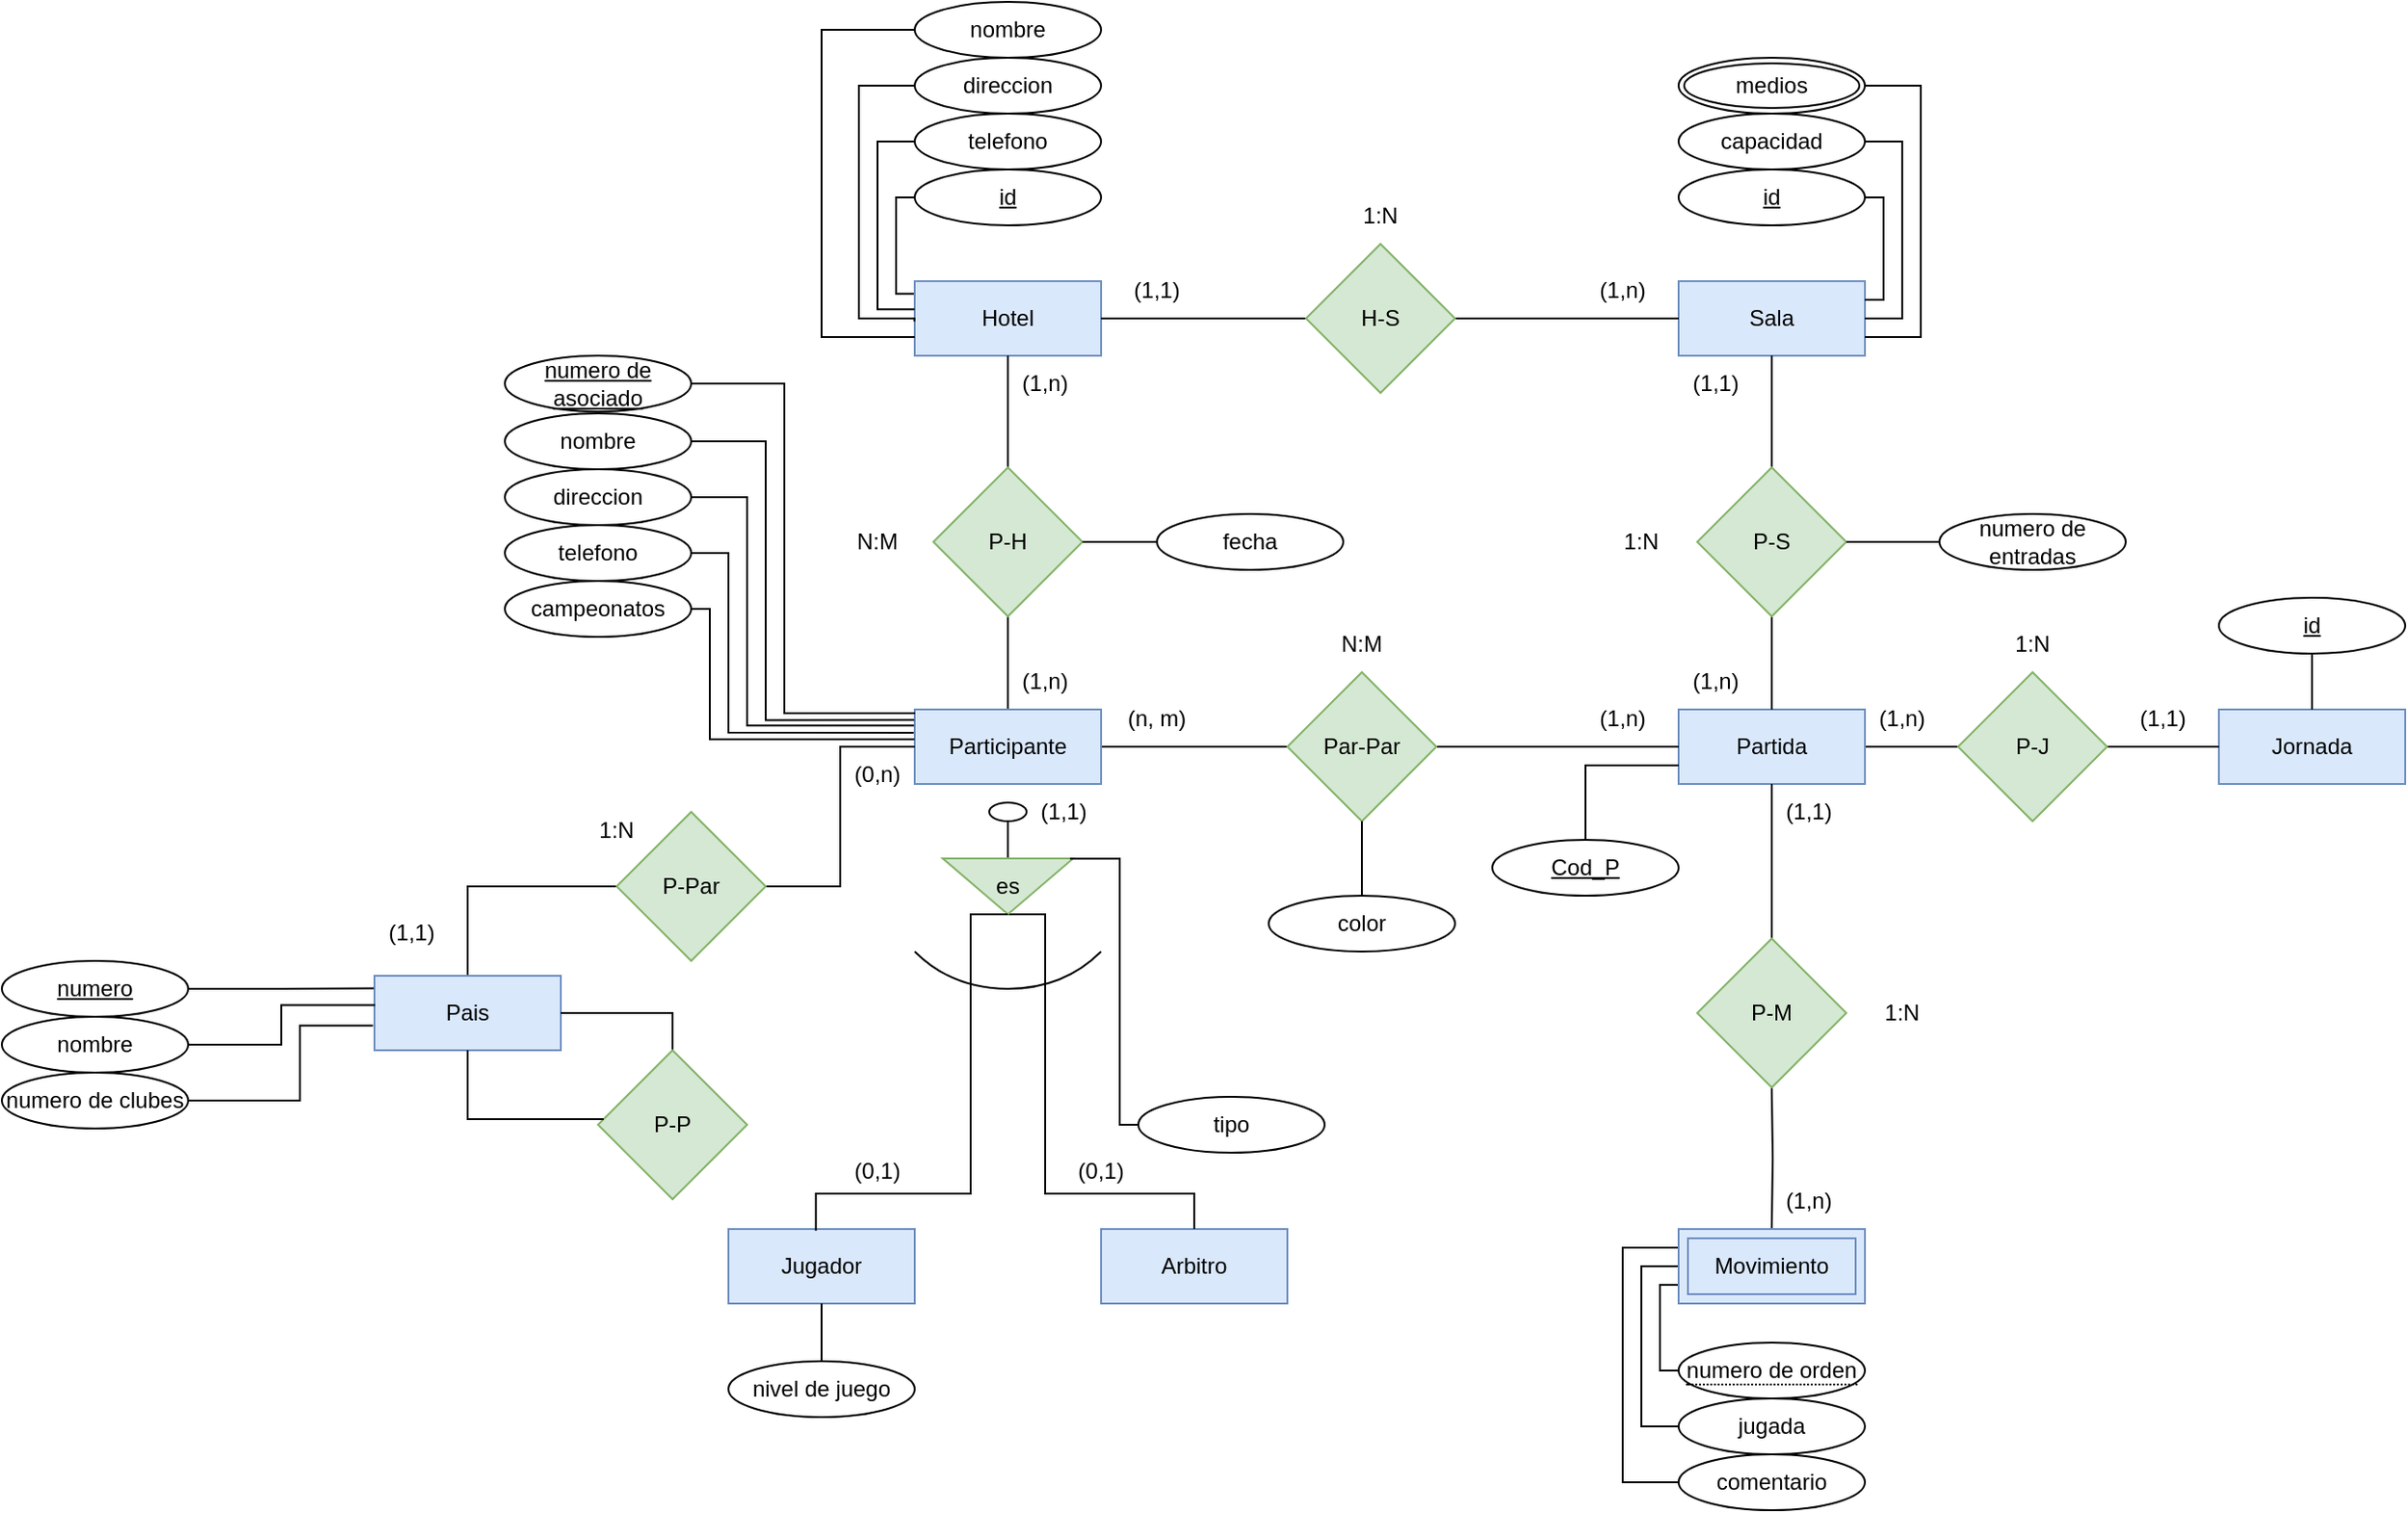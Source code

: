 <mxfile version="22.0.4" type="github">
  <diagram name="Página-1" id="zssnSc5Du6BaKN0DJh9I">
    <mxGraphModel dx="2193" dy="2161" grid="1" gridSize="10" guides="1" tooltips="1" connect="1" arrows="1" fold="1" page="1" pageScale="1" pageWidth="1169" pageHeight="827" math="0" shadow="0">
      <root>
        <mxCell id="0" />
        <mxCell id="1" parent="0" />
        <mxCell id="Udmkfbot07eqab1O8y2G-27" style="edgeStyle=orthogonalEdgeStyle;rounded=0;orthogonalLoop=1;jettySize=auto;html=1;entryX=0.5;entryY=1;entryDx=0;entryDy=0;endArrow=none;endFill=0;" edge="1" parent="1" source="Udmkfbot07eqab1O8y2G-1" target="Udmkfbot07eqab1O8y2G-26">
          <mxGeometry relative="1" as="geometry" />
        </mxCell>
        <mxCell id="Udmkfbot07eqab1O8y2G-30" style="edgeStyle=orthogonalEdgeStyle;rounded=0;orthogonalLoop=1;jettySize=auto;html=1;entryX=0;entryY=0.5;entryDx=0;entryDy=0;endArrow=none;endFill=0;" edge="1" parent="1" source="Udmkfbot07eqab1O8y2G-1" target="Udmkfbot07eqab1O8y2G-29">
          <mxGeometry relative="1" as="geometry" />
        </mxCell>
        <mxCell id="Udmkfbot07eqab1O8y2G-1" value="Participante" style="whiteSpace=wrap;html=1;align=center;fillColor=#dae8fc;strokeColor=#6c8ebf;" vertex="1" parent="1">
          <mxGeometry x="400" y="270" width="100" height="40" as="geometry" />
        </mxCell>
        <mxCell id="Udmkfbot07eqab1O8y2G-2" value="Jugador" style="whiteSpace=wrap;html=1;align=center;fillColor=#dae8fc;strokeColor=#6c8ebf;" vertex="1" parent="1">
          <mxGeometry x="300" y="549" width="100" height="40" as="geometry" />
        </mxCell>
        <mxCell id="Udmkfbot07eqab1O8y2G-3" value="Arbitro" style="whiteSpace=wrap;html=1;align=center;fillColor=#dae8fc;strokeColor=#6c8ebf;" vertex="1" parent="1">
          <mxGeometry x="500" y="549" width="100" height="40" as="geometry" />
        </mxCell>
        <mxCell id="Udmkfbot07eqab1O8y2G-20" style="edgeStyle=orthogonalEdgeStyle;rounded=0;orthogonalLoop=1;jettySize=auto;html=1;entryX=0;entryY=0.5;entryDx=0;entryDy=0;exitX=0.5;exitY=0;exitDx=0;exitDy=0;endArrow=none;endFill=0;" edge="1" parent="1" source="Udmkfbot07eqab1O8y2G-4" target="Udmkfbot07eqab1O8y2G-19">
          <mxGeometry relative="1" as="geometry">
            <mxPoint x="160" y="410" as="sourcePoint" />
            <Array as="points">
              <mxPoint x="160" y="365" />
            </Array>
          </mxGeometry>
        </mxCell>
        <mxCell id="Udmkfbot07eqab1O8y2G-4" value="Pais" style="whiteSpace=wrap;html=1;align=center;fillColor=#dae8fc;strokeColor=#6c8ebf;" vertex="1" parent="1">
          <mxGeometry x="110" y="413" width="100" height="40" as="geometry" />
        </mxCell>
        <mxCell id="Udmkfbot07eqab1O8y2G-33" style="edgeStyle=orthogonalEdgeStyle;rounded=0;orthogonalLoop=1;jettySize=auto;html=1;entryX=0;entryY=0.5;entryDx=0;entryDy=0;endArrow=none;endFill=0;" edge="1" parent="1" source="Udmkfbot07eqab1O8y2G-5" target="Udmkfbot07eqab1O8y2G-32">
          <mxGeometry relative="1" as="geometry" />
        </mxCell>
        <mxCell id="Udmkfbot07eqab1O8y2G-5" value="Partida" style="whiteSpace=wrap;html=1;align=center;fillColor=#dae8fc;strokeColor=#6c8ebf;" vertex="1" parent="1">
          <mxGeometry x="810" y="270" width="100" height="40" as="geometry" />
        </mxCell>
        <mxCell id="Udmkfbot07eqab1O8y2G-6" value="Hotel" style="whiteSpace=wrap;html=1;align=center;fillColor=#dae8fc;strokeColor=#6c8ebf;" vertex="1" parent="1">
          <mxGeometry x="400" y="40" width="100" height="40" as="geometry" />
        </mxCell>
        <mxCell id="Udmkfbot07eqab1O8y2G-7" value="Sala" style="whiteSpace=wrap;html=1;align=center;fillColor=#dae8fc;strokeColor=#6c8ebf;" vertex="1" parent="1">
          <mxGeometry x="810" y="40" width="100" height="40" as="geometry" />
        </mxCell>
        <mxCell id="Udmkfbot07eqab1O8y2G-8" value="Jornada" style="whiteSpace=wrap;html=1;align=center;fillColor=#dae8fc;strokeColor=#6c8ebf;" vertex="1" parent="1">
          <mxGeometry x="1100" y="270" width="100" height="40" as="geometry" />
        </mxCell>
        <mxCell id="Udmkfbot07eqab1O8y2G-9" value="" style="ellipse;whiteSpace=wrap;html=1;" vertex="1" parent="1">
          <mxGeometry x="440" y="320" width="20" height="10" as="geometry" />
        </mxCell>
        <mxCell id="Udmkfbot07eqab1O8y2G-11" style="edgeStyle=orthogonalEdgeStyle;rounded=0;orthogonalLoop=1;jettySize=auto;html=1;entryX=0.5;entryY=1;entryDx=0;entryDy=0;endArrow=none;endFill=0;" edge="1" parent="1" source="Udmkfbot07eqab1O8y2G-10" target="Udmkfbot07eqab1O8y2G-9">
          <mxGeometry relative="1" as="geometry" />
        </mxCell>
        <mxCell id="Udmkfbot07eqab1O8y2G-12" style="edgeStyle=orthogonalEdgeStyle;rounded=0;orthogonalLoop=1;jettySize=auto;html=1;entryX=0.5;entryY=0;entryDx=0;entryDy=0;endArrow=none;endFill=0;exitX=1;exitY=0.5;exitDx=0;exitDy=0;" edge="1" parent="1" source="Udmkfbot07eqab1O8y2G-10" target="Udmkfbot07eqab1O8y2G-3">
          <mxGeometry relative="1" as="geometry">
            <Array as="points">
              <mxPoint x="470" y="380" />
              <mxPoint x="470" y="530" />
              <mxPoint x="550" y="530" />
            </Array>
          </mxGeometry>
        </mxCell>
        <mxCell id="Udmkfbot07eqab1O8y2G-10" value="" style="triangle;whiteSpace=wrap;html=1;rotation=90;fillColor=#d5e8d4;strokeColor=#82b366;" vertex="1" parent="1">
          <mxGeometry x="435" y="330" width="30" height="70" as="geometry" />
        </mxCell>
        <mxCell id="Udmkfbot07eqab1O8y2G-13" style="edgeStyle=orthogonalEdgeStyle;rounded=0;orthogonalLoop=1;jettySize=auto;html=1;entryX=0.469;entryY=0.022;entryDx=0;entryDy=0;entryPerimeter=0;endArrow=none;endFill=0;exitX=1;exitY=0.5;exitDx=0;exitDy=0;" edge="1" parent="1" source="Udmkfbot07eqab1O8y2G-10" target="Udmkfbot07eqab1O8y2G-2">
          <mxGeometry relative="1" as="geometry">
            <Array as="points">
              <mxPoint x="430" y="380" />
              <mxPoint x="430" y="530" />
              <mxPoint x="347" y="530" />
            </Array>
          </mxGeometry>
        </mxCell>
        <mxCell id="Udmkfbot07eqab1O8y2G-14" value="" style="curved=1;endArrow=none;html=1;rounded=0;endFill=0;" edge="1" parent="1">
          <mxGeometry width="50" height="50" relative="1" as="geometry">
            <mxPoint x="400" y="400" as="sourcePoint" />
            <mxPoint x="500" y="400" as="targetPoint" />
            <Array as="points">
              <mxPoint x="420" y="420" />
              <mxPoint x="480" y="420" />
            </Array>
          </mxGeometry>
        </mxCell>
        <mxCell id="Udmkfbot07eqab1O8y2G-15" value="es" style="text;html=1;strokeColor=none;fillColor=none;align=center;verticalAlign=middle;whiteSpace=wrap;rounded=0;" vertex="1" parent="1">
          <mxGeometry x="420" y="350" width="60" height="30" as="geometry" />
        </mxCell>
        <mxCell id="Udmkfbot07eqab1O8y2G-18" style="edgeStyle=orthogonalEdgeStyle;rounded=0;orthogonalLoop=1;jettySize=auto;html=1;entryX=0.003;entryY=0.023;entryDx=0;entryDy=0;endArrow=none;endFill=0;entryPerimeter=0;" edge="1" parent="1" source="Udmkfbot07eqab1O8y2G-17" target="Udmkfbot07eqab1O8y2G-10">
          <mxGeometry relative="1" as="geometry">
            <Array as="points">
              <mxPoint x="510" y="350" />
            </Array>
          </mxGeometry>
        </mxCell>
        <mxCell id="Udmkfbot07eqab1O8y2G-17" value="tipo" style="ellipse;whiteSpace=wrap;html=1;align=center;" vertex="1" parent="1">
          <mxGeometry x="520" y="478" width="100" height="30" as="geometry" />
        </mxCell>
        <mxCell id="Udmkfbot07eqab1O8y2G-21" style="edgeStyle=orthogonalEdgeStyle;rounded=0;orthogonalLoop=1;jettySize=auto;html=1;entryX=0;entryY=0.5;entryDx=0;entryDy=0;endArrow=none;endFill=0;" edge="1" parent="1" source="Udmkfbot07eqab1O8y2G-19" target="Udmkfbot07eqab1O8y2G-1">
          <mxGeometry relative="1" as="geometry" />
        </mxCell>
        <mxCell id="Udmkfbot07eqab1O8y2G-19" value="P-Par" style="rhombus;whiteSpace=wrap;html=1;fillColor=#d5e8d4;strokeColor=#82b366;" vertex="1" parent="1">
          <mxGeometry x="240" y="325" width="80" height="80" as="geometry" />
        </mxCell>
        <mxCell id="Udmkfbot07eqab1O8y2G-23" style="edgeStyle=orthogonalEdgeStyle;rounded=0;orthogonalLoop=1;jettySize=auto;html=1;entryX=1;entryY=0.5;entryDx=0;entryDy=0;endArrow=none;endFill=0;" edge="1" parent="1" source="Udmkfbot07eqab1O8y2G-22" target="Udmkfbot07eqab1O8y2G-4">
          <mxGeometry relative="1" as="geometry">
            <Array as="points">
              <mxPoint x="270" y="433" />
            </Array>
          </mxGeometry>
        </mxCell>
        <mxCell id="Udmkfbot07eqab1O8y2G-22" value="P-P" style="rhombus;whiteSpace=wrap;html=1;fillColor=#d5e8d4;strokeColor=#82b366;" vertex="1" parent="1">
          <mxGeometry x="230" y="453" width="80" height="80" as="geometry" />
        </mxCell>
        <mxCell id="Udmkfbot07eqab1O8y2G-24" style="edgeStyle=orthogonalEdgeStyle;rounded=0;orthogonalLoop=1;jettySize=auto;html=1;entryX=0.5;entryY=1;entryDx=0;entryDy=0;endArrow=none;endFill=0;" edge="1" parent="1" source="Udmkfbot07eqab1O8y2G-22" target="Udmkfbot07eqab1O8y2G-4">
          <mxGeometry relative="1" as="geometry">
            <Array as="points">
              <mxPoint x="160" y="490" />
            </Array>
          </mxGeometry>
        </mxCell>
        <mxCell id="Udmkfbot07eqab1O8y2G-28" style="edgeStyle=orthogonalEdgeStyle;rounded=0;orthogonalLoop=1;jettySize=auto;html=1;entryX=0.5;entryY=1;entryDx=0;entryDy=0;endArrow=none;endFill=0;" edge="1" parent="1" source="Udmkfbot07eqab1O8y2G-26" target="Udmkfbot07eqab1O8y2G-6">
          <mxGeometry relative="1" as="geometry" />
        </mxCell>
        <mxCell id="Udmkfbot07eqab1O8y2G-26" value="P-H" style="rhombus;whiteSpace=wrap;html=1;fillColor=#d5e8d4;strokeColor=#82b366;" vertex="1" parent="1">
          <mxGeometry x="410" y="140" width="80" height="80" as="geometry" />
        </mxCell>
        <mxCell id="Udmkfbot07eqab1O8y2G-31" style="edgeStyle=orthogonalEdgeStyle;rounded=0;orthogonalLoop=1;jettySize=auto;html=1;entryX=0;entryY=0.5;entryDx=0;entryDy=0;endArrow=none;endFill=0;" edge="1" parent="1" source="Udmkfbot07eqab1O8y2G-29" target="Udmkfbot07eqab1O8y2G-5">
          <mxGeometry relative="1" as="geometry" />
        </mxCell>
        <mxCell id="Udmkfbot07eqab1O8y2G-29" value="Par-Par" style="rhombus;whiteSpace=wrap;html=1;fillColor=#d5e8d4;strokeColor=#82b366;" vertex="1" parent="1">
          <mxGeometry x="600" y="250" width="80" height="80" as="geometry" />
        </mxCell>
        <mxCell id="Udmkfbot07eqab1O8y2G-34" style="edgeStyle=orthogonalEdgeStyle;rounded=0;orthogonalLoop=1;jettySize=auto;html=1;entryX=0;entryY=0.5;entryDx=0;entryDy=0;endArrow=none;endFill=0;" edge="1" parent="1" source="Udmkfbot07eqab1O8y2G-32" target="Udmkfbot07eqab1O8y2G-8">
          <mxGeometry relative="1" as="geometry" />
        </mxCell>
        <mxCell id="Udmkfbot07eqab1O8y2G-32" value="P-J" style="rhombus;whiteSpace=wrap;html=1;fillColor=#d5e8d4;strokeColor=#82b366;" vertex="1" parent="1">
          <mxGeometry x="960" y="250" width="80" height="80" as="geometry" />
        </mxCell>
        <mxCell id="Udmkfbot07eqab1O8y2G-37" style="edgeStyle=orthogonalEdgeStyle;rounded=0;orthogonalLoop=1;jettySize=auto;html=1;endArrow=none;endFill=0;" edge="1" parent="1" source="Udmkfbot07eqab1O8y2G-36" target="Udmkfbot07eqab1O8y2G-5">
          <mxGeometry relative="1" as="geometry" />
        </mxCell>
        <mxCell id="Udmkfbot07eqab1O8y2G-38" style="edgeStyle=orthogonalEdgeStyle;rounded=0;orthogonalLoop=1;jettySize=auto;html=1;entryX=0.5;entryY=1;entryDx=0;entryDy=0;endArrow=none;endFill=0;" edge="1" parent="1" source="Udmkfbot07eqab1O8y2G-36" target="Udmkfbot07eqab1O8y2G-7">
          <mxGeometry relative="1" as="geometry" />
        </mxCell>
        <mxCell id="Udmkfbot07eqab1O8y2G-36" value="P-S" style="rhombus;whiteSpace=wrap;html=1;fillColor=#d5e8d4;strokeColor=#82b366;" vertex="1" parent="1">
          <mxGeometry x="820" y="140" width="80" height="80" as="geometry" />
        </mxCell>
        <mxCell id="Udmkfbot07eqab1O8y2G-40" style="edgeStyle=orthogonalEdgeStyle;rounded=0;orthogonalLoop=1;jettySize=auto;html=1;entryX=1;entryY=0.5;entryDx=0;entryDy=0;endArrow=none;endFill=0;" edge="1" parent="1" source="Udmkfbot07eqab1O8y2G-39" target="Udmkfbot07eqab1O8y2G-6">
          <mxGeometry relative="1" as="geometry" />
        </mxCell>
        <mxCell id="Udmkfbot07eqab1O8y2G-41" style="edgeStyle=orthogonalEdgeStyle;rounded=0;orthogonalLoop=1;jettySize=auto;html=1;entryX=0;entryY=0.5;entryDx=0;entryDy=0;endArrow=none;endFill=0;" edge="1" parent="1" source="Udmkfbot07eqab1O8y2G-39" target="Udmkfbot07eqab1O8y2G-7">
          <mxGeometry relative="1" as="geometry" />
        </mxCell>
        <mxCell id="Udmkfbot07eqab1O8y2G-39" value="H-S" style="rhombus;whiteSpace=wrap;html=1;fillColor=#d5e8d4;strokeColor=#82b366;" vertex="1" parent="1">
          <mxGeometry x="610" y="20" width="80" height="80" as="geometry" />
        </mxCell>
        <mxCell id="Udmkfbot07eqab1O8y2G-52" style="edgeStyle=orthogonalEdgeStyle;rounded=0;orthogonalLoop=1;jettySize=auto;html=1;entryX=0.001;entryY=0.048;entryDx=0;entryDy=0;endArrow=none;endFill=0;entryPerimeter=0;" edge="1" parent="1" source="Udmkfbot07eqab1O8y2G-42" target="Udmkfbot07eqab1O8y2G-1">
          <mxGeometry relative="1" as="geometry">
            <Array as="points">
              <mxPoint x="330" y="95" />
              <mxPoint x="330" y="272" />
              <mxPoint x="400" y="272" />
            </Array>
          </mxGeometry>
        </mxCell>
        <mxCell id="Udmkfbot07eqab1O8y2G-42" value="numero de asociado" style="ellipse;whiteSpace=wrap;html=1;align=center;fontStyle=4;" vertex="1" parent="1">
          <mxGeometry x="180" y="80" width="100" height="30" as="geometry" />
        </mxCell>
        <mxCell id="Udmkfbot07eqab1O8y2G-51" style="edgeStyle=orthogonalEdgeStyle;rounded=0;orthogonalLoop=1;jettySize=auto;html=1;endArrow=none;endFill=0;entryX=-0.003;entryY=0.142;entryDx=0;entryDy=0;entryPerimeter=0;" edge="1" parent="1" source="Udmkfbot07eqab1O8y2G-43" target="Udmkfbot07eqab1O8y2G-1">
          <mxGeometry relative="1" as="geometry">
            <mxPoint x="390" y="270" as="targetPoint" />
            <Array as="points">
              <mxPoint x="320" y="126" />
              <mxPoint x="320" y="276" />
            </Array>
          </mxGeometry>
        </mxCell>
        <mxCell id="Udmkfbot07eqab1O8y2G-43" value="nombre" style="ellipse;whiteSpace=wrap;html=1;align=center;" vertex="1" parent="1">
          <mxGeometry x="180" y="111" width="100" height="30" as="geometry" />
        </mxCell>
        <mxCell id="Udmkfbot07eqab1O8y2G-44" value="direccion" style="ellipse;whiteSpace=wrap;html=1;align=center;" vertex="1" parent="1">
          <mxGeometry x="180" y="141" width="100" height="30" as="geometry" />
        </mxCell>
        <mxCell id="Udmkfbot07eqab1O8y2G-45" value="telefono" style="ellipse;whiteSpace=wrap;html=1;align=center;" vertex="1" parent="1">
          <mxGeometry x="180" y="171" width="100" height="30" as="geometry" />
        </mxCell>
        <mxCell id="Udmkfbot07eqab1O8y2G-48" style="edgeStyle=orthogonalEdgeStyle;rounded=0;orthogonalLoop=1;jettySize=auto;html=1;endArrow=none;endFill=0;entryX=-0.002;entryY=0.397;entryDx=0;entryDy=0;entryPerimeter=0;" edge="1" parent="1" source="Udmkfbot07eqab1O8y2G-46" target="Udmkfbot07eqab1O8y2G-1">
          <mxGeometry relative="1" as="geometry">
            <mxPoint x="400" y="280" as="targetPoint" />
            <Array as="points">
              <mxPoint x="290" y="216" />
              <mxPoint x="290" y="286" />
              <mxPoint x="400" y="286" />
            </Array>
          </mxGeometry>
        </mxCell>
        <mxCell id="Udmkfbot07eqab1O8y2G-46" value="campeonatos" style="ellipse;whiteSpace=wrap;html=1;align=center;" vertex="1" parent="1">
          <mxGeometry x="180" y="201" width="100" height="30" as="geometry" />
        </mxCell>
        <mxCell id="Udmkfbot07eqab1O8y2G-53" style="edgeStyle=orthogonalEdgeStyle;rounded=0;orthogonalLoop=1;jettySize=auto;html=1;entryX=0.5;entryY=1;entryDx=0;entryDy=0;endArrow=none;endFill=0;" edge="1" parent="1" source="Udmkfbot07eqab1O8y2G-47" target="Udmkfbot07eqab1O8y2G-2">
          <mxGeometry relative="1" as="geometry" />
        </mxCell>
        <mxCell id="Udmkfbot07eqab1O8y2G-47" value="nivel de juego" style="ellipse;whiteSpace=wrap;html=1;align=center;" vertex="1" parent="1">
          <mxGeometry x="300" y="620" width="100" height="30" as="geometry" />
        </mxCell>
        <mxCell id="Udmkfbot07eqab1O8y2G-49" style="edgeStyle=orthogonalEdgeStyle;rounded=0;orthogonalLoop=1;jettySize=auto;html=1;entryX=-0.006;entryY=0.311;entryDx=0;entryDy=0;entryPerimeter=0;endArrow=none;endFill=0;" edge="1" parent="1" source="Udmkfbot07eqab1O8y2G-45" target="Udmkfbot07eqab1O8y2G-1">
          <mxGeometry relative="1" as="geometry">
            <Array as="points">
              <mxPoint x="300" y="186" />
              <mxPoint x="300" y="282" />
            </Array>
          </mxGeometry>
        </mxCell>
        <mxCell id="Udmkfbot07eqab1O8y2G-50" style="edgeStyle=orthogonalEdgeStyle;rounded=0;orthogonalLoop=1;jettySize=auto;html=1;entryX=-0.004;entryY=0.215;entryDx=0;entryDy=0;entryPerimeter=0;endArrow=none;endFill=0;" edge="1" parent="1" source="Udmkfbot07eqab1O8y2G-44" target="Udmkfbot07eqab1O8y2G-1">
          <mxGeometry relative="1" as="geometry">
            <Array as="points">
              <mxPoint x="310" y="156" />
              <mxPoint x="310" y="279" />
            </Array>
          </mxGeometry>
        </mxCell>
        <mxCell id="Udmkfbot07eqab1O8y2G-54" value="numero" style="ellipse;whiteSpace=wrap;html=1;align=center;fontStyle=4;" vertex="1" parent="1">
          <mxGeometry x="-90" y="405" width="100" height="30" as="geometry" />
        </mxCell>
        <mxCell id="Udmkfbot07eqab1O8y2G-55" value="nombre" style="ellipse;whiteSpace=wrap;html=1;align=center;" vertex="1" parent="1">
          <mxGeometry x="-90" y="435" width="100" height="30" as="geometry" />
        </mxCell>
        <mxCell id="Udmkfbot07eqab1O8y2G-56" value="numero de clubes" style="ellipse;whiteSpace=wrap;html=1;align=center;" vertex="1" parent="1">
          <mxGeometry x="-90" y="465" width="100" height="30" as="geometry" />
        </mxCell>
        <mxCell id="Udmkfbot07eqab1O8y2G-57" style="edgeStyle=orthogonalEdgeStyle;rounded=0;orthogonalLoop=1;jettySize=auto;html=1;entryX=-0.004;entryY=0.168;entryDx=0;entryDy=0;endArrow=none;endFill=0;entryPerimeter=0;" edge="1" parent="1" source="Udmkfbot07eqab1O8y2G-54" target="Udmkfbot07eqab1O8y2G-4">
          <mxGeometry relative="1" as="geometry">
            <mxPoint x="150" y="410" as="targetPoint" />
          </mxGeometry>
        </mxCell>
        <mxCell id="Udmkfbot07eqab1O8y2G-58" style="edgeStyle=orthogonalEdgeStyle;rounded=0;orthogonalLoop=1;jettySize=auto;html=1;entryX=0.003;entryY=0.395;entryDx=0;entryDy=0;endArrow=none;endFill=0;entryPerimeter=0;" edge="1" parent="1" source="Udmkfbot07eqab1O8y2G-55" target="Udmkfbot07eqab1O8y2G-4">
          <mxGeometry relative="1" as="geometry" />
        </mxCell>
        <mxCell id="Udmkfbot07eqab1O8y2G-59" style="edgeStyle=orthogonalEdgeStyle;rounded=0;orthogonalLoop=1;jettySize=auto;html=1;entryX=-0.008;entryY=0.668;entryDx=0;entryDy=0;endArrow=none;endFill=0;entryPerimeter=0;" edge="1" parent="1" source="Udmkfbot07eqab1O8y2G-56" target="Udmkfbot07eqab1O8y2G-4">
          <mxGeometry relative="1" as="geometry">
            <Array as="points">
              <mxPoint x="70" y="480" />
              <mxPoint x="70" y="440" />
            </Array>
          </mxGeometry>
        </mxCell>
        <mxCell id="Udmkfbot07eqab1O8y2G-60" value="id" style="ellipse;whiteSpace=wrap;html=1;align=center;fontStyle=4;" vertex="1" parent="1">
          <mxGeometry x="400" y="-20" width="100" height="30" as="geometry" />
        </mxCell>
        <mxCell id="Udmkfbot07eqab1O8y2G-67" style="edgeStyle=orthogonalEdgeStyle;rounded=0;orthogonalLoop=1;jettySize=auto;html=1;entryX=0;entryY=0.75;entryDx=0;entryDy=0;endArrow=none;endFill=0;" edge="1" parent="1" source="Udmkfbot07eqab1O8y2G-61" target="Udmkfbot07eqab1O8y2G-6">
          <mxGeometry relative="1" as="geometry">
            <Array as="points">
              <mxPoint x="350" y="-95" />
              <mxPoint x="350" y="70" />
            </Array>
          </mxGeometry>
        </mxCell>
        <mxCell id="Udmkfbot07eqab1O8y2G-61" value="nombre" style="ellipse;whiteSpace=wrap;html=1;align=center;" vertex="1" parent="1">
          <mxGeometry x="400" y="-110" width="100" height="30" as="geometry" />
        </mxCell>
        <mxCell id="Udmkfbot07eqab1O8y2G-66" style="edgeStyle=orthogonalEdgeStyle;rounded=0;orthogonalLoop=1;jettySize=auto;html=1;endArrow=none;endFill=0;entryX=-0.002;entryY=0.54;entryDx=0;entryDy=0;entryPerimeter=0;" edge="1" parent="1" source="Udmkfbot07eqab1O8y2G-62" target="Udmkfbot07eqab1O8y2G-6">
          <mxGeometry relative="1" as="geometry">
            <mxPoint x="400" y="60" as="targetPoint" />
            <Array as="points">
              <mxPoint x="370" y="-65" />
              <mxPoint x="370" y="60" />
              <mxPoint x="400" y="60" />
            </Array>
          </mxGeometry>
        </mxCell>
        <mxCell id="Udmkfbot07eqab1O8y2G-62" value="direccion" style="ellipse;whiteSpace=wrap;html=1;align=center;" vertex="1" parent="1">
          <mxGeometry x="400" y="-80" width="100" height="30" as="geometry" />
        </mxCell>
        <mxCell id="Udmkfbot07eqab1O8y2G-63" value="telefono" style="ellipse;whiteSpace=wrap;html=1;align=center;" vertex="1" parent="1">
          <mxGeometry x="400" y="-50" width="100" height="30" as="geometry" />
        </mxCell>
        <mxCell id="Udmkfbot07eqab1O8y2G-64" style="edgeStyle=orthogonalEdgeStyle;rounded=0;orthogonalLoop=1;jettySize=auto;html=1;entryX=-0.005;entryY=0.168;entryDx=0;entryDy=0;entryPerimeter=0;endArrow=none;endFill=0;" edge="1" parent="1" source="Udmkfbot07eqab1O8y2G-60" target="Udmkfbot07eqab1O8y2G-6">
          <mxGeometry relative="1" as="geometry">
            <Array as="points">
              <mxPoint x="390" y="-5" />
              <mxPoint x="390" y="47" />
            </Array>
          </mxGeometry>
        </mxCell>
        <mxCell id="Udmkfbot07eqab1O8y2G-65" style="edgeStyle=orthogonalEdgeStyle;rounded=0;orthogonalLoop=1;jettySize=auto;html=1;entryX=-0.001;entryY=0.377;entryDx=0;entryDy=0;entryPerimeter=0;endArrow=none;endFill=0;" edge="1" parent="1" source="Udmkfbot07eqab1O8y2G-63" target="Udmkfbot07eqab1O8y2G-6">
          <mxGeometry relative="1" as="geometry">
            <Array as="points">
              <mxPoint x="380" y="-35" />
              <mxPoint x="380" y="55" />
            </Array>
          </mxGeometry>
        </mxCell>
        <mxCell id="Udmkfbot07eqab1O8y2G-69" style="edgeStyle=orthogonalEdgeStyle;rounded=0;orthogonalLoop=1;jettySize=auto;html=1;entryX=0;entryY=0.75;entryDx=0;entryDy=0;endArrow=none;endFill=0;" edge="1" parent="1" source="Udmkfbot07eqab1O8y2G-68" target="Udmkfbot07eqab1O8y2G-5">
          <mxGeometry relative="1" as="geometry" />
        </mxCell>
        <mxCell id="Udmkfbot07eqab1O8y2G-68" value="Cod_P" style="ellipse;whiteSpace=wrap;html=1;align=center;fontStyle=4;" vertex="1" parent="1">
          <mxGeometry x="710" y="340" width="100" height="30" as="geometry" />
        </mxCell>
        <mxCell id="Udmkfbot07eqab1O8y2G-74" style="edgeStyle=orthogonalEdgeStyle;rounded=0;orthogonalLoop=1;jettySize=auto;html=1;entryX=1;entryY=0.25;entryDx=0;entryDy=0;endArrow=none;endFill=0;" edge="1" parent="1" source="Udmkfbot07eqab1O8y2G-70" target="Udmkfbot07eqab1O8y2G-7">
          <mxGeometry relative="1" as="geometry">
            <Array as="points">
              <mxPoint x="920" y="-5" />
              <mxPoint x="920" y="50" />
            </Array>
          </mxGeometry>
        </mxCell>
        <mxCell id="Udmkfbot07eqab1O8y2G-70" value="id" style="ellipse;whiteSpace=wrap;html=1;align=center;fontStyle=4;" vertex="1" parent="1">
          <mxGeometry x="810" y="-20" width="100" height="30" as="geometry" />
        </mxCell>
        <mxCell id="Udmkfbot07eqab1O8y2G-75" style="edgeStyle=orthogonalEdgeStyle;rounded=0;orthogonalLoop=1;jettySize=auto;html=1;entryX=1;entryY=0.5;entryDx=0;entryDy=0;endArrow=none;endFill=0;" edge="1" parent="1" source="Udmkfbot07eqab1O8y2G-71" target="Udmkfbot07eqab1O8y2G-7">
          <mxGeometry relative="1" as="geometry">
            <Array as="points">
              <mxPoint x="930" y="-35" />
              <mxPoint x="930" y="60" />
            </Array>
          </mxGeometry>
        </mxCell>
        <mxCell id="Udmkfbot07eqab1O8y2G-71" value="capacidad" style="ellipse;whiteSpace=wrap;html=1;align=center;" vertex="1" parent="1">
          <mxGeometry x="810" y="-50" width="100" height="30" as="geometry" />
        </mxCell>
        <mxCell id="Udmkfbot07eqab1O8y2G-76" style="edgeStyle=orthogonalEdgeStyle;rounded=0;orthogonalLoop=1;jettySize=auto;html=1;entryX=1;entryY=0.75;entryDx=0;entryDy=0;endArrow=none;endFill=0;" edge="1" parent="1" source="Udmkfbot07eqab1O8y2G-73" target="Udmkfbot07eqab1O8y2G-7">
          <mxGeometry relative="1" as="geometry">
            <Array as="points">
              <mxPoint x="940" y="-65" />
              <mxPoint x="940" y="70" />
            </Array>
          </mxGeometry>
        </mxCell>
        <mxCell id="Udmkfbot07eqab1O8y2G-73" value="medios" style="ellipse;shape=doubleEllipse;margin=3;whiteSpace=wrap;html=1;align=center;" vertex="1" parent="1">
          <mxGeometry x="810" y="-80" width="100" height="30" as="geometry" />
        </mxCell>
        <mxCell id="Udmkfbot07eqab1O8y2G-78" style="edgeStyle=orthogonalEdgeStyle;rounded=0;orthogonalLoop=1;jettySize=auto;html=1;entryX=0.5;entryY=0;entryDx=0;entryDy=0;endArrow=none;endFill=0;" edge="1" parent="1" source="Udmkfbot07eqab1O8y2G-77" target="Udmkfbot07eqab1O8y2G-8">
          <mxGeometry relative="1" as="geometry" />
        </mxCell>
        <mxCell id="Udmkfbot07eqab1O8y2G-77" value="id" style="ellipse;whiteSpace=wrap;html=1;align=center;fontStyle=4;" vertex="1" parent="1">
          <mxGeometry x="1100" y="210" width="100" height="30" as="geometry" />
        </mxCell>
        <mxCell id="Udmkfbot07eqab1O8y2G-80" style="edgeStyle=orthogonalEdgeStyle;rounded=0;orthogonalLoop=1;jettySize=auto;html=1;entryX=0.5;entryY=1;entryDx=0;entryDy=0;endArrow=none;endFill=0;" edge="1" parent="1" source="Udmkfbot07eqab1O8y2G-79" target="Udmkfbot07eqab1O8y2G-29">
          <mxGeometry relative="1" as="geometry" />
        </mxCell>
        <mxCell id="Udmkfbot07eqab1O8y2G-79" value="color" style="ellipse;whiteSpace=wrap;html=1;align=center;" vertex="1" parent="1">
          <mxGeometry x="590" y="370" width="100" height="30" as="geometry" />
        </mxCell>
        <mxCell id="Udmkfbot07eqab1O8y2G-82" style="edgeStyle=orthogonalEdgeStyle;rounded=0;orthogonalLoop=1;jettySize=auto;html=1;endArrow=none;endFill=0;" edge="1" parent="1" source="Udmkfbot07eqab1O8y2G-81" target="Udmkfbot07eqab1O8y2G-26">
          <mxGeometry relative="1" as="geometry" />
        </mxCell>
        <mxCell id="Udmkfbot07eqab1O8y2G-81" value="fecha" style="ellipse;whiteSpace=wrap;html=1;align=center;" vertex="1" parent="1">
          <mxGeometry x="530" y="165" width="100" height="30" as="geometry" />
        </mxCell>
        <mxCell id="Udmkfbot07eqab1O8y2G-84" style="edgeStyle=orthogonalEdgeStyle;rounded=0;orthogonalLoop=1;jettySize=auto;html=1;entryX=1;entryY=0.5;entryDx=0;entryDy=0;endArrow=none;endFill=0;" edge="1" parent="1" source="Udmkfbot07eqab1O8y2G-83" target="Udmkfbot07eqab1O8y2G-36">
          <mxGeometry relative="1" as="geometry" />
        </mxCell>
        <mxCell id="Udmkfbot07eqab1O8y2G-83" value="numero de entradas" style="ellipse;whiteSpace=wrap;html=1;align=center;" vertex="1" parent="1">
          <mxGeometry x="950" y="165" width="100" height="30" as="geometry" />
        </mxCell>
        <mxCell id="Udmkfbot07eqab1O8y2G-92" style="edgeStyle=orthogonalEdgeStyle;rounded=0;orthogonalLoop=1;jettySize=auto;html=1;entryX=0.5;entryY=1;entryDx=0;entryDy=0;endArrow=none;endFill=0;" edge="1" parent="1" target="Udmkfbot07eqab1O8y2G-90">
          <mxGeometry relative="1" as="geometry">
            <mxPoint x="860" y="549" as="sourcePoint" />
          </mxGeometry>
        </mxCell>
        <mxCell id="Udmkfbot07eqab1O8y2G-91" style="edgeStyle=orthogonalEdgeStyle;rounded=0;orthogonalLoop=1;jettySize=auto;html=1;entryX=0.5;entryY=1;entryDx=0;entryDy=0;endArrow=none;endFill=0;" edge="1" parent="1" source="Udmkfbot07eqab1O8y2G-90" target="Udmkfbot07eqab1O8y2G-5">
          <mxGeometry relative="1" as="geometry" />
        </mxCell>
        <mxCell id="Udmkfbot07eqab1O8y2G-90" value="P-M" style="rhombus;whiteSpace=wrap;html=1;fillColor=#d5e8d4;strokeColor=#82b366;" vertex="1" parent="1">
          <mxGeometry x="820" y="393" width="80" height="80" as="geometry" />
        </mxCell>
        <mxCell id="Udmkfbot07eqab1O8y2G-96" style="edgeStyle=orthogonalEdgeStyle;rounded=0;orthogonalLoop=1;jettySize=auto;html=1;entryX=0;entryY=0.75;entryDx=0;entryDy=0;endArrow=none;endFill=0;" edge="1" parent="1">
          <mxGeometry relative="1" as="geometry">
            <mxPoint x="810" y="625.0" as="sourcePoint" />
            <mxPoint x="810" y="579" as="targetPoint" />
            <Array as="points">
              <mxPoint x="800" y="625" />
              <mxPoint x="800" y="579" />
            </Array>
          </mxGeometry>
        </mxCell>
        <mxCell id="Udmkfbot07eqab1O8y2G-97" style="edgeStyle=orthogonalEdgeStyle;rounded=0;orthogonalLoop=1;jettySize=auto;html=1;entryX=0;entryY=0.5;entryDx=0;entryDy=0;endArrow=none;endFill=0;" edge="1" parent="1" source="Udmkfbot07eqab1O8y2G-94">
          <mxGeometry relative="1" as="geometry">
            <mxPoint x="810" y="569" as="targetPoint" />
            <Array as="points">
              <mxPoint x="790" y="655" />
              <mxPoint x="790" y="569" />
            </Array>
          </mxGeometry>
        </mxCell>
        <mxCell id="Udmkfbot07eqab1O8y2G-94" value="jugada" style="ellipse;whiteSpace=wrap;html=1;align=center;" vertex="1" parent="1">
          <mxGeometry x="810" y="640" width="100" height="30" as="geometry" />
        </mxCell>
        <mxCell id="Udmkfbot07eqab1O8y2G-98" style="edgeStyle=orthogonalEdgeStyle;rounded=0;orthogonalLoop=1;jettySize=auto;html=1;entryX=0;entryY=0.25;entryDx=0;entryDy=0;endArrow=none;endFill=0;" edge="1" parent="1" source="Udmkfbot07eqab1O8y2G-95">
          <mxGeometry relative="1" as="geometry">
            <mxPoint x="810" y="559" as="targetPoint" />
            <Array as="points">
              <mxPoint x="780" y="685" />
              <mxPoint x="780" y="559" />
            </Array>
          </mxGeometry>
        </mxCell>
        <mxCell id="Udmkfbot07eqab1O8y2G-95" value="comentario" style="ellipse;whiteSpace=wrap;html=1;align=center;" vertex="1" parent="1">
          <mxGeometry x="810" y="670" width="100" height="30" as="geometry" />
        </mxCell>
        <mxCell id="Udmkfbot07eqab1O8y2G-99" value="Movimiento" style="shape=ext;margin=3;double=1;whiteSpace=wrap;html=1;align=center;fillColor=#dae8fc;strokeColor=#6c8ebf;" vertex="1" parent="1">
          <mxGeometry x="810" y="549" width="100" height="40" as="geometry" />
        </mxCell>
        <mxCell id="Udmkfbot07eqab1O8y2G-100" value="&lt;span style=&quot;border-bottom: 1px dotted&quot;&gt;numero de orden&lt;/span&gt;" style="ellipse;whiteSpace=wrap;html=1;align=center;" vertex="1" parent="1">
          <mxGeometry x="810" y="610" width="100" height="30" as="geometry" />
        </mxCell>
        <mxCell id="Udmkfbot07eqab1O8y2G-101" value="(1,1)" style="text;html=1;strokeColor=none;fillColor=none;align=center;verticalAlign=middle;whiteSpace=wrap;rounded=0;" vertex="1" parent="1">
          <mxGeometry x="450" y="310" width="60" height="30" as="geometry" />
        </mxCell>
        <mxCell id="Udmkfbot07eqab1O8y2G-102" value="(0,1)" style="text;html=1;strokeColor=none;fillColor=none;align=center;verticalAlign=middle;whiteSpace=wrap;rounded=0;" vertex="1" parent="1">
          <mxGeometry x="350" y="503" width="60" height="30" as="geometry" />
        </mxCell>
        <mxCell id="Udmkfbot07eqab1O8y2G-103" value="(0,1)" style="text;html=1;strokeColor=none;fillColor=none;align=center;verticalAlign=middle;whiteSpace=wrap;rounded=0;" vertex="1" parent="1">
          <mxGeometry x="470" y="503" width="60" height="30" as="geometry" />
        </mxCell>
        <mxCell id="Udmkfbot07eqab1O8y2G-104" value="(1,1)" style="text;html=1;strokeColor=none;fillColor=none;align=center;verticalAlign=middle;whiteSpace=wrap;rounded=0;" vertex="1" parent="1">
          <mxGeometry x="100" y="375" width="60" height="30" as="geometry" />
        </mxCell>
        <mxCell id="Udmkfbot07eqab1O8y2G-105" value="(0,n)" style="text;html=1;strokeColor=none;fillColor=none;align=center;verticalAlign=middle;whiteSpace=wrap;rounded=0;" vertex="1" parent="1">
          <mxGeometry x="350" y="290" width="60" height="30" as="geometry" />
        </mxCell>
        <mxCell id="Udmkfbot07eqab1O8y2G-106" value="1:N" style="text;html=1;strokeColor=none;fillColor=none;align=center;verticalAlign=middle;whiteSpace=wrap;rounded=0;" vertex="1" parent="1">
          <mxGeometry x="210" y="320" width="60" height="30" as="geometry" />
        </mxCell>
        <mxCell id="Udmkfbot07eqab1O8y2G-107" value="(1,n)" style="text;html=1;strokeColor=none;fillColor=none;align=center;verticalAlign=middle;whiteSpace=wrap;rounded=0;" vertex="1" parent="1">
          <mxGeometry x="440" y="80" width="60" height="30" as="geometry" />
        </mxCell>
        <mxCell id="Udmkfbot07eqab1O8y2G-108" value="(1,n)" style="text;html=1;strokeColor=none;fillColor=none;align=center;verticalAlign=middle;whiteSpace=wrap;rounded=0;" vertex="1" parent="1">
          <mxGeometry x="440" y="240" width="60" height="30" as="geometry" />
        </mxCell>
        <mxCell id="Udmkfbot07eqab1O8y2G-109" value="N:M" style="text;html=1;strokeColor=none;fillColor=none;align=center;verticalAlign=middle;whiteSpace=wrap;rounded=0;" vertex="1" parent="1">
          <mxGeometry x="350" y="165" width="60" height="30" as="geometry" />
        </mxCell>
        <mxCell id="Udmkfbot07eqab1O8y2G-110" value="(1,1)" style="text;html=1;strokeColor=none;fillColor=none;align=center;verticalAlign=middle;whiteSpace=wrap;rounded=0;" vertex="1" parent="1">
          <mxGeometry x="500" y="30" width="60" height="30" as="geometry" />
        </mxCell>
        <mxCell id="Udmkfbot07eqab1O8y2G-111" value="(1,n)" style="text;html=1;strokeColor=none;fillColor=none;align=center;verticalAlign=middle;whiteSpace=wrap;rounded=0;" vertex="1" parent="1">
          <mxGeometry x="750" y="30" width="60" height="30" as="geometry" />
        </mxCell>
        <mxCell id="Udmkfbot07eqab1O8y2G-112" value="1:N" style="text;html=1;strokeColor=none;fillColor=none;align=center;verticalAlign=middle;whiteSpace=wrap;rounded=0;" vertex="1" parent="1">
          <mxGeometry x="620" y="-10" width="60" height="30" as="geometry" />
        </mxCell>
        <mxCell id="Udmkfbot07eqab1O8y2G-113" value="N:M" style="text;html=1;strokeColor=none;fillColor=none;align=center;verticalAlign=middle;whiteSpace=wrap;rounded=0;" vertex="1" parent="1">
          <mxGeometry x="610" y="220" width="60" height="30" as="geometry" />
        </mxCell>
        <mxCell id="Udmkfbot07eqab1O8y2G-114" value="(1,n)" style="text;html=1;strokeColor=none;fillColor=none;align=center;verticalAlign=middle;whiteSpace=wrap;rounded=0;" vertex="1" parent="1">
          <mxGeometry x="750" y="260" width="60" height="30" as="geometry" />
        </mxCell>
        <mxCell id="Udmkfbot07eqab1O8y2G-115" value="(n, m)" style="text;html=1;strokeColor=none;fillColor=none;align=center;verticalAlign=middle;whiteSpace=wrap;rounded=0;" vertex="1" parent="1">
          <mxGeometry x="500" y="260" width="60" height="30" as="geometry" />
        </mxCell>
        <mxCell id="Udmkfbot07eqab1O8y2G-116" value="(1,1)" style="text;html=1;strokeColor=none;fillColor=none;align=center;verticalAlign=middle;whiteSpace=wrap;rounded=0;" vertex="1" parent="1">
          <mxGeometry x="800" y="80" width="60" height="30" as="geometry" />
        </mxCell>
        <mxCell id="Udmkfbot07eqab1O8y2G-117" value="(1,n)" style="text;html=1;strokeColor=none;fillColor=none;align=center;verticalAlign=middle;whiteSpace=wrap;rounded=0;" vertex="1" parent="1">
          <mxGeometry x="800" y="240" width="60" height="30" as="geometry" />
        </mxCell>
        <mxCell id="Udmkfbot07eqab1O8y2G-118" value="1:N" style="text;html=1;strokeColor=none;fillColor=none;align=center;verticalAlign=middle;whiteSpace=wrap;rounded=0;" vertex="1" parent="1">
          <mxGeometry x="760" y="165" width="60" height="30" as="geometry" />
        </mxCell>
        <mxCell id="Udmkfbot07eqab1O8y2G-119" value="(1,n)" style="text;html=1;strokeColor=none;fillColor=none;align=center;verticalAlign=middle;whiteSpace=wrap;rounded=0;" vertex="1" parent="1">
          <mxGeometry x="850" y="519" width="60" height="30" as="geometry" />
        </mxCell>
        <mxCell id="Udmkfbot07eqab1O8y2G-120" value="(1,1)" style="text;html=1;strokeColor=none;fillColor=none;align=center;verticalAlign=middle;whiteSpace=wrap;rounded=0;" vertex="1" parent="1">
          <mxGeometry x="850" y="310" width="60" height="30" as="geometry" />
        </mxCell>
        <mxCell id="Udmkfbot07eqab1O8y2G-121" value="1:N" style="text;html=1;strokeColor=none;fillColor=none;align=center;verticalAlign=middle;whiteSpace=wrap;rounded=0;" vertex="1" parent="1">
          <mxGeometry x="900" y="418" width="60" height="30" as="geometry" />
        </mxCell>
        <mxCell id="Udmkfbot07eqab1O8y2G-122" value="(1,1)" style="text;html=1;strokeColor=none;fillColor=none;align=center;verticalAlign=middle;whiteSpace=wrap;rounded=0;" vertex="1" parent="1">
          <mxGeometry x="1040" y="260" width="60" height="30" as="geometry" />
        </mxCell>
        <mxCell id="Udmkfbot07eqab1O8y2G-123" value="(1,n)" style="text;html=1;strokeColor=none;fillColor=none;align=center;verticalAlign=middle;whiteSpace=wrap;rounded=0;" vertex="1" parent="1">
          <mxGeometry x="900" y="260" width="60" height="30" as="geometry" />
        </mxCell>
        <mxCell id="Udmkfbot07eqab1O8y2G-124" value="1:N" style="text;html=1;strokeColor=none;fillColor=none;align=center;verticalAlign=middle;whiteSpace=wrap;rounded=0;" vertex="1" parent="1">
          <mxGeometry x="970" y="220" width="60" height="30" as="geometry" />
        </mxCell>
      </root>
    </mxGraphModel>
  </diagram>
</mxfile>
